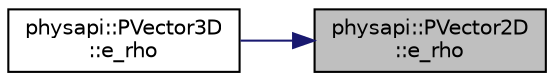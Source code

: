 digraph "physapi::PVector2D::e_rho"
{
 // LATEX_PDF_SIZE
  edge [fontname="Helvetica",fontsize="10",labelfontname="Helvetica",labelfontsize="10"];
  node [fontname="Helvetica",fontsize="10",shape=record];
  rankdir="RL";
  Node1 [label="physapi::PVector2D\l::e_rho",height=0.2,width=0.4,color="black", fillcolor="grey75", style="filled", fontcolor="black",tooltip="Get the  basis vector in cartesian coordinates."];
  Node1 -> Node2 [dir="back",color="midnightblue",fontsize="10",style="solid",fontname="Helvetica"];
  Node2 [label="physapi::PVector3D\l::e_rho",height=0.2,width=0.4,color="black", fillcolor="white", style="filled",URL="$classphysapi_1_1_p_vector3_d.html#a0741f13feb0438f3a7af0c16a60d28fc",tooltip="Get the  basis vector in cartesian coordinates."];
}
